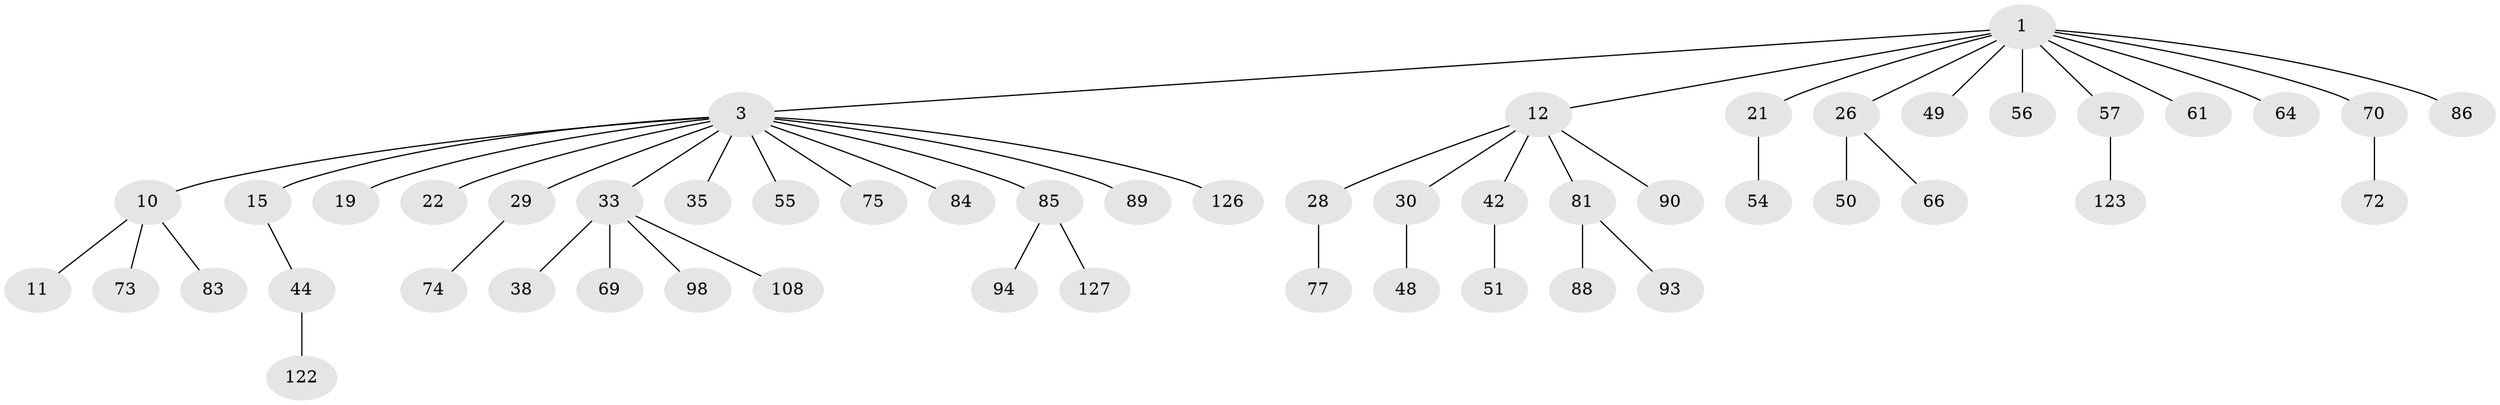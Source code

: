 // original degree distribution, {8: 0.007692307692307693, 2: 0.2153846153846154, 6: 0.023076923076923078, 3: 0.11538461538461539, 5: 0.046153846153846156, 4: 0.046153846153846156, 1: 0.5384615384615384, 7: 0.007692307692307693}
// Generated by graph-tools (version 1.1) at 2025/19/03/04/25 18:19:04]
// undirected, 52 vertices, 51 edges
graph export_dot {
graph [start="1"]
  node [color=gray90,style=filled];
  1 [super="+2+5+31"];
  3 [super="+6+43+4+8"];
  10 [super="+37+23+41"];
  11 [super="+124"];
  12 [super="+25+14+91+47"];
  15 [super="+24"];
  19;
  21 [super="+45+27"];
  22 [super="+104+80"];
  26 [super="+34+59+102+58"];
  28;
  29;
  30 [super="+46+79"];
  33 [super="+40+109+39+68+78"];
  35;
  38;
  42;
  44 [super="+63+114+97"];
  48;
  49;
  50 [super="+100"];
  51;
  54;
  55;
  56;
  57;
  61;
  64;
  66;
  69;
  70;
  72;
  73 [super="+107"];
  74;
  75;
  77;
  81 [super="+96"];
  83;
  84 [super="+115"];
  85;
  86;
  88;
  89;
  90;
  93 [super="+105"];
  94 [super="+106+120"];
  98;
  108;
  122;
  123;
  126;
  127;
  1 -- 3;
  1 -- 12;
  1 -- 49;
  1 -- 61;
  1 -- 64;
  1 -- 86;
  1 -- 21;
  1 -- 56;
  1 -- 57;
  1 -- 26;
  1 -- 70;
  3 -- 29;
  3 -- 35;
  3 -- 84;
  3 -- 85;
  3 -- 55;
  3 -- 89;
  3 -- 19;
  3 -- 22;
  3 -- 10;
  3 -- 75;
  3 -- 126;
  3 -- 15;
  3 -- 33;
  10 -- 11;
  10 -- 73;
  10 -- 83;
  12 -- 42;
  12 -- 81;
  12 -- 90;
  12 -- 28;
  12 -- 30;
  15 -- 44;
  21 -- 54;
  26 -- 50;
  26 -- 66;
  28 -- 77;
  29 -- 74;
  30 -- 48;
  33 -- 38;
  33 -- 98;
  33 -- 108;
  33 -- 69;
  42 -- 51;
  44 -- 122;
  57 -- 123;
  70 -- 72;
  81 -- 88;
  81 -- 93;
  85 -- 94;
  85 -- 127;
}
